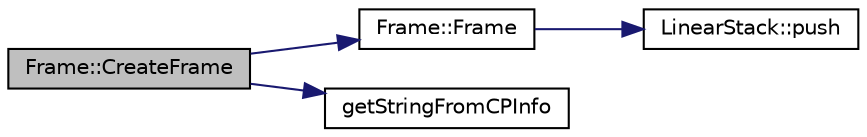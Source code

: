 digraph "Frame::CreateFrame"
{
 // LATEX_PDF_SIZE
  edge [fontname="Helvetica",fontsize="10",labelfontname="Helvetica",labelfontsize="10"];
  node [fontname="Helvetica",fontsize="10",shape=record];
  rankdir="LR";
  Node1 [label="Frame::CreateFrame",height=0.2,width=0.4,color="black", fillcolor="grey75", style="filled", fontcolor="black",tooltip=" "];
  Node1 -> Node2 [color="midnightblue",fontsize="10",style="solid",fontname="Helvetica"];
  Node2 [label="Frame::Frame",height=0.2,width=0.4,color="black", fillcolor="white", style="filled",URL="$class_frame.html#a179f17d9f2c053cd8d7a46f5f4f98b97",tooltip=" "];
  Node2 -> Node3 [color="midnightblue",fontsize="10",style="solid",fontname="Helvetica"];
  Node3 [label="LinearStack::push",height=0.2,width=0.4,color="black", fillcolor="white", style="filled",URL="$class_linear_stack.html#a21f220f3c54293f3cc931781b0511c95",tooltip=" "];
  Node1 -> Node4 [color="midnightblue",fontsize="10",style="solid",fontname="Helvetica"];
  Node4 [label="getStringFromCPInfo",height=0.2,width=0.4,color="black", fillcolor="white", style="filled",URL="$_constant_pool_info_8h.html#afe1697068c0f2f8b2c45ae37899e874c",tooltip="Gera uma string do ConstantPoolInfo no índice ind."];
}
